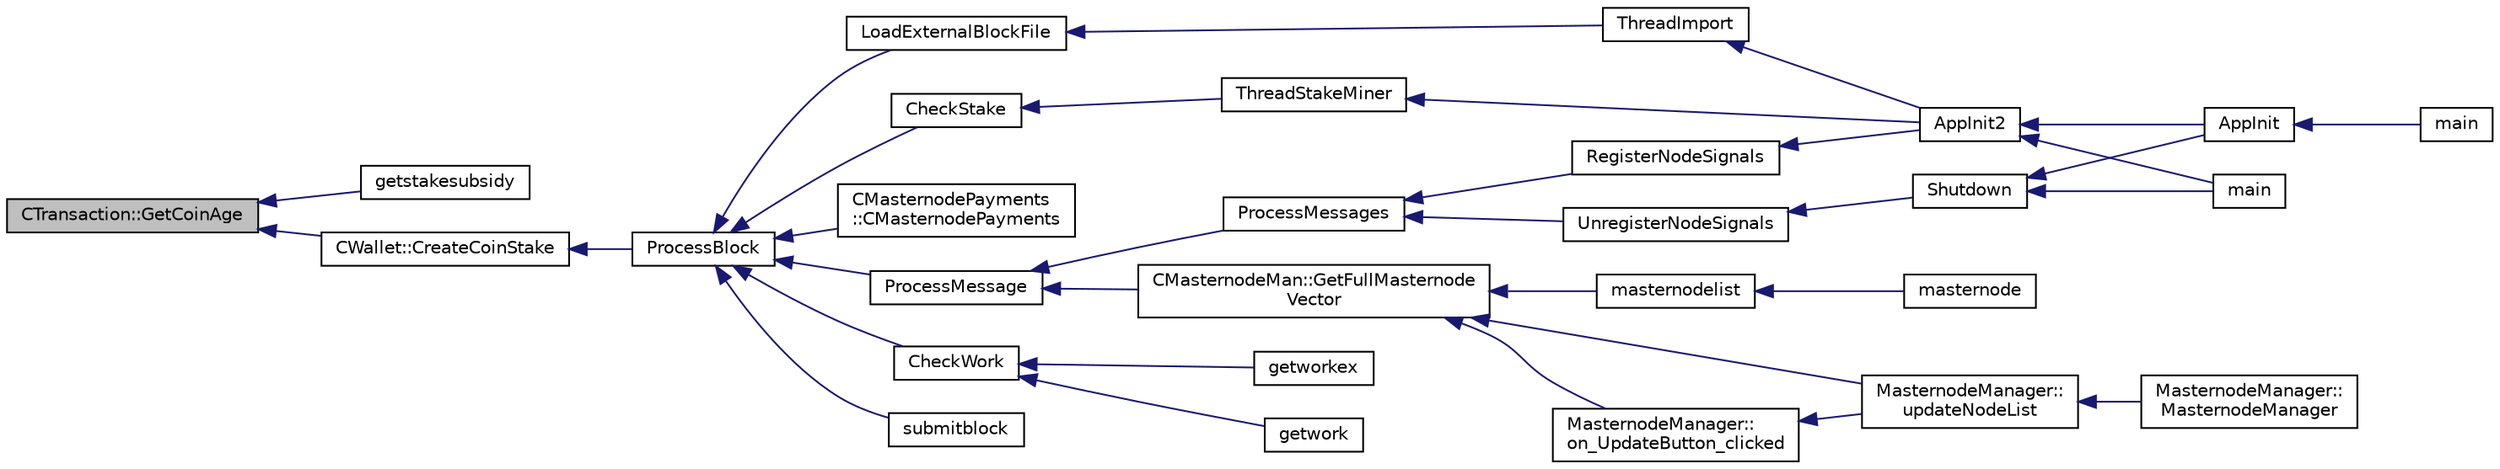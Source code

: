 digraph "CTransaction::GetCoinAge"
{
  edge [fontname="Helvetica",fontsize="10",labelfontname="Helvetica",labelfontsize="10"];
  node [fontname="Helvetica",fontsize="10",shape=record];
  rankdir="LR";
  Node708 [label="CTransaction::GetCoinAge",height=0.2,width=0.4,color="black", fillcolor="grey75", style="filled", fontcolor="black"];
  Node708 -> Node709 [dir="back",color="midnightblue",fontsize="10",style="solid",fontname="Helvetica"];
  Node709 [label="getstakesubsidy",height=0.2,width=0.4,color="black", fillcolor="white", style="filled",URL="$d4/ddd/rpcmining_8cpp.html#a389f62bd448bb24933a1ea8920411d7e"];
  Node708 -> Node710 [dir="back",color="midnightblue",fontsize="10",style="solid",fontname="Helvetica"];
  Node710 [label="CWallet::CreateCoinStake",height=0.2,width=0.4,color="black", fillcolor="white", style="filled",URL="$d2/de5/class_c_wallet.html#a644df129468440aa36f49ca3716a3c19"];
  Node710 -> Node711 [dir="back",color="midnightblue",fontsize="10",style="solid",fontname="Helvetica"];
  Node711 [label="ProcessBlock",height=0.2,width=0.4,color="black", fillcolor="white", style="filled",URL="$d4/dbf/main_8h.html#a7c8a7be3439bb5e1e40548a332a3cf29"];
  Node711 -> Node712 [dir="back",color="midnightblue",fontsize="10",style="solid",fontname="Helvetica"];
  Node712 [label="LoadExternalBlockFile",height=0.2,width=0.4,color="black", fillcolor="white", style="filled",URL="$df/d0a/main_8cpp.html#afbdbbb5a1b376748e5460cbcf644a9af"];
  Node712 -> Node713 [dir="back",color="midnightblue",fontsize="10",style="solid",fontname="Helvetica"];
  Node713 [label="ThreadImport",height=0.2,width=0.4,color="black", fillcolor="white", style="filled",URL="$d4/dbf/main_8h.html#a0189c34248cd89bbbe20d4d6045bd7c9"];
  Node713 -> Node714 [dir="back",color="midnightblue",fontsize="10",style="solid",fontname="Helvetica"];
  Node714 [label="AppInit2",height=0.2,width=0.4,color="black", fillcolor="white", style="filled",URL="$d8/dc0/init_8h.html#a1a4c1bfbf6ba1db77e988b89b9cadfd3",tooltip="Initialize ion. "];
  Node714 -> Node715 [dir="back",color="midnightblue",fontsize="10",style="solid",fontname="Helvetica"];
  Node715 [label="AppInit",height=0.2,width=0.4,color="black", fillcolor="white", style="filled",URL="$d4/d35/iond_8cpp.html#ac59316b767e6984e1285f0531275286b"];
  Node715 -> Node716 [dir="back",color="midnightblue",fontsize="10",style="solid",fontname="Helvetica"];
  Node716 [label="main",height=0.2,width=0.4,color="black", fillcolor="white", style="filled",URL="$d4/d35/iond_8cpp.html#a0ddf1224851353fc92bfbff6f499fa97"];
  Node714 -> Node717 [dir="back",color="midnightblue",fontsize="10",style="solid",fontname="Helvetica"];
  Node717 [label="main",height=0.2,width=0.4,color="black", fillcolor="white", style="filled",URL="$d5/d2d/ion_8cpp.html#a0ddf1224851353fc92bfbff6f499fa97"];
  Node711 -> Node718 [dir="back",color="midnightblue",fontsize="10",style="solid",fontname="Helvetica"];
  Node718 [label="ProcessMessage",height=0.2,width=0.4,color="black", fillcolor="white", style="filled",URL="$df/d0a/main_8cpp.html#a8ba92b1a4bce3c835e887a9073d17d8e"];
  Node718 -> Node719 [dir="back",color="midnightblue",fontsize="10",style="solid",fontname="Helvetica"];
  Node719 [label="ProcessMessages",height=0.2,width=0.4,color="black", fillcolor="white", style="filled",URL="$d4/dbf/main_8h.html#a196f9318f02448b85b28d612698934fd"];
  Node719 -> Node720 [dir="back",color="midnightblue",fontsize="10",style="solid",fontname="Helvetica"];
  Node720 [label="RegisterNodeSignals",height=0.2,width=0.4,color="black", fillcolor="white", style="filled",URL="$d4/dbf/main_8h.html#ab02615ff65f91d69f8d786ec900baa8a",tooltip="Register with a network node to receive its signals. "];
  Node720 -> Node714 [dir="back",color="midnightblue",fontsize="10",style="solid",fontname="Helvetica"];
  Node719 -> Node721 [dir="back",color="midnightblue",fontsize="10",style="solid",fontname="Helvetica"];
  Node721 [label="UnregisterNodeSignals",height=0.2,width=0.4,color="black", fillcolor="white", style="filled",URL="$d4/dbf/main_8h.html#a3ef0cc6e9d9d6435ee2a5569244d6ebd",tooltip="Unregister a network node. "];
  Node721 -> Node722 [dir="back",color="midnightblue",fontsize="10",style="solid",fontname="Helvetica"];
  Node722 [label="Shutdown",height=0.2,width=0.4,color="black", fillcolor="white", style="filled",URL="$d8/dc0/init_8h.html#ac5f038c2b480cf9ef5e19e3eba8dbaf9"];
  Node722 -> Node715 [dir="back",color="midnightblue",fontsize="10",style="solid",fontname="Helvetica"];
  Node722 -> Node717 [dir="back",color="midnightblue",fontsize="10",style="solid",fontname="Helvetica"];
  Node718 -> Node723 [dir="back",color="midnightblue",fontsize="10",style="solid",fontname="Helvetica"];
  Node723 [label="CMasternodeMan::GetFullMasternode\lVector",height=0.2,width=0.4,color="black", fillcolor="white", style="filled",URL="$dc/d6b/class_c_masternode_man.html#ab39e213a7601e1bef2eba1d5d63206f5"];
  Node723 -> Node724 [dir="back",color="midnightblue",fontsize="10",style="solid",fontname="Helvetica"];
  Node724 [label="MasternodeManager::\lupdateNodeList",height=0.2,width=0.4,color="black", fillcolor="white", style="filled",URL="$d9/d70/class_masternode_manager.html#a5485a8bd6ccf673027165cc1207dfae9"];
  Node724 -> Node725 [dir="back",color="midnightblue",fontsize="10",style="solid",fontname="Helvetica"];
  Node725 [label="MasternodeManager::\lMasternodeManager",height=0.2,width=0.4,color="black", fillcolor="white", style="filled",URL="$d9/d70/class_masternode_manager.html#ad18cb99065e056e6b791e2356de826bf"];
  Node723 -> Node726 [dir="back",color="midnightblue",fontsize="10",style="solid",fontname="Helvetica"];
  Node726 [label="MasternodeManager::\lon_UpdateButton_clicked",height=0.2,width=0.4,color="black", fillcolor="white", style="filled",URL="$d9/d70/class_masternode_manager.html#ae8d07b4d869e3eb09fe1be445eff0430"];
  Node726 -> Node724 [dir="back",color="midnightblue",fontsize="10",style="solid",fontname="Helvetica"];
  Node723 -> Node727 [dir="back",color="midnightblue",fontsize="10",style="solid",fontname="Helvetica"];
  Node727 [label="masternodelist",height=0.2,width=0.4,color="black", fillcolor="white", style="filled",URL="$d5/d6b/rpcstashedsend_8cpp.html#a3a7ed7e37f21eb2912afc6e776f7236c"];
  Node727 -> Node728 [dir="back",color="midnightblue",fontsize="10",style="solid",fontname="Helvetica"];
  Node728 [label="masternode",height=0.2,width=0.4,color="black", fillcolor="white", style="filled",URL="$d5/d6b/rpcstashedsend_8cpp.html#a30609e443aeb47c29ed0878d16b1b5e1"];
  Node711 -> Node729 [dir="back",color="midnightblue",fontsize="10",style="solid",fontname="Helvetica"];
  Node729 [label="CMasternodePayments\l::CMasternodePayments",height=0.2,width=0.4,color="black", fillcolor="white", style="filled",URL="$dc/d9a/class_c_masternode_payments.html#a4b9454f265a927528c881716e7649973"];
  Node711 -> Node730 [dir="back",color="midnightblue",fontsize="10",style="solid",fontname="Helvetica"];
  Node730 [label="CheckWork",height=0.2,width=0.4,color="black", fillcolor="white", style="filled",URL="$de/d13/miner_8h.html#aadd8a05aa6d8fae1c0f4daa5e971a12a",tooltip="Check mined proof-of-work block. "];
  Node730 -> Node731 [dir="back",color="midnightblue",fontsize="10",style="solid",fontname="Helvetica"];
  Node731 [label="getworkex",height=0.2,width=0.4,color="black", fillcolor="white", style="filled",URL="$d4/ddd/rpcmining_8cpp.html#aa40f86dc468a3f2ef4a3bba99e20a069"];
  Node730 -> Node732 [dir="back",color="midnightblue",fontsize="10",style="solid",fontname="Helvetica"];
  Node732 [label="getwork",height=0.2,width=0.4,color="black", fillcolor="white", style="filled",URL="$d4/ddd/rpcmining_8cpp.html#a356be62c93d38267a7da9e1cb644d547"];
  Node711 -> Node733 [dir="back",color="midnightblue",fontsize="10",style="solid",fontname="Helvetica"];
  Node733 [label="CheckStake",height=0.2,width=0.4,color="black", fillcolor="white", style="filled",URL="$de/d13/miner_8h.html#a68be4bcfa03b86095641eac5ca996fed",tooltip="Check mined proof-of-stake block. "];
  Node733 -> Node734 [dir="back",color="midnightblue",fontsize="10",style="solid",fontname="Helvetica"];
  Node734 [label="ThreadStakeMiner",height=0.2,width=0.4,color="black", fillcolor="white", style="filled",URL="$d6/de3/miner_8cpp.html#a31faece5ef0e403969b3d3debd79b352"];
  Node734 -> Node714 [dir="back",color="midnightblue",fontsize="10",style="solid",fontname="Helvetica"];
  Node711 -> Node735 [dir="back",color="midnightblue",fontsize="10",style="solid",fontname="Helvetica"];
  Node735 [label="submitblock",height=0.2,width=0.4,color="black", fillcolor="white", style="filled",URL="$d4/ddd/rpcmining_8cpp.html#a6fc1aa077add8cb1c74207056616134d"];
}
